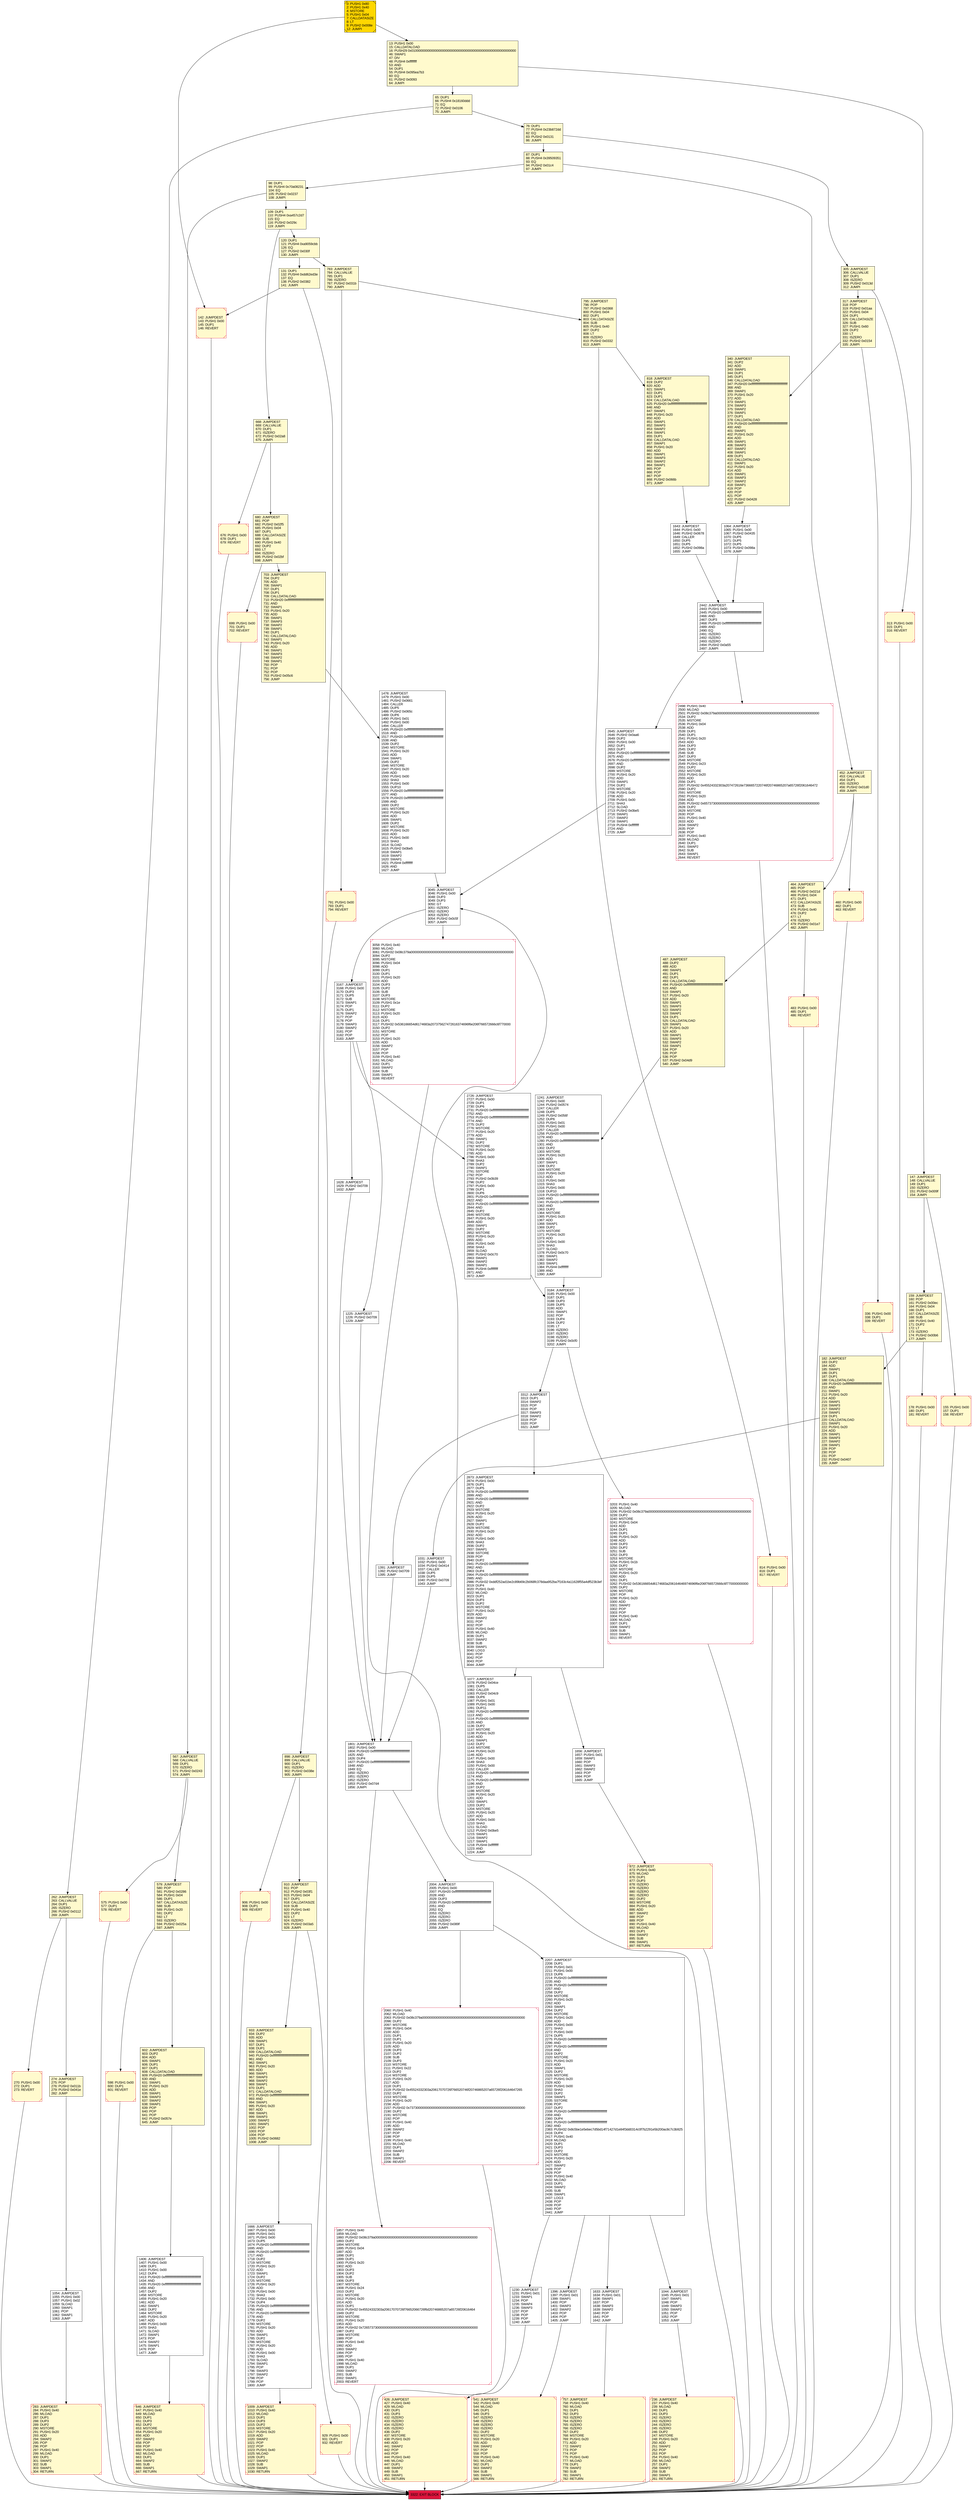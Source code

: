 digraph G {
bgcolor=transparent rankdir=UD;
node [shape=box style=filled color=black fillcolor=white fontname=arial fontcolor=black];
929 [label="929: PUSH1 0x00\l931: DUP1\l932: REVERT\l" fillcolor=lemonchiffon shape=Msquare color=crimson ];
818 [label="818: JUMPDEST\l819: DUP2\l820: ADD\l821: SWAP1\l822: DUP1\l823: DUP1\l824: CALLDATALOAD\l825: PUSH20 0xffffffffffffffffffffffffffffffffffffffff\l846: AND\l847: SWAP1\l848: PUSH1 0x20\l850: ADD\l851: SWAP1\l852: SWAP3\l853: SWAP2\l854: SWAP1\l855: DUP1\l856: CALLDATALOAD\l857: SWAP1\l858: PUSH1 0x20\l860: ADD\l861: SWAP1\l862: SWAP3\l863: SWAP2\l864: SWAP1\l865: POP\l866: POP\l867: POP\l868: PUSH2 0x066b\l871: JUMP\l" fillcolor=lemonchiffon ];
131 [label="131: DUP1\l132: PUSH4 0xdd62ed3e\l137: EQ\l138: PUSH2 0x0382\l141: JUMPI\l" fillcolor=lemonchiffon ];
159 [label="159: JUMPDEST\l160: POP\l161: PUSH2 0x00ec\l164: PUSH1 0x04\l166: DUP1\l167: CALLDATASIZE\l168: SUB\l169: PUSH1 0x40\l171: DUP2\l172: LT\l173: ISZERO\l174: PUSH2 0x00b6\l177: JUMPI\l" fillcolor=lemonchiffon ];
676 [label="676: PUSH1 0x00\l678: DUP1\l679: REVERT\l" fillcolor=lemonchiffon shape=Msquare color=crimson ];
1666 [label="1666: JUMPDEST\l1667: PUSH1 0x00\l1669: PUSH1 0x01\l1671: PUSH1 0x00\l1673: DUP5\l1674: PUSH20 0xffffffffffffffffffffffffffffffffffffffff\l1695: AND\l1696: PUSH20 0xffffffffffffffffffffffffffffffffffffffff\l1717: AND\l1718: DUP2\l1719: MSTORE\l1720: PUSH1 0x20\l1722: ADD\l1723: SWAP1\l1724: DUP2\l1725: MSTORE\l1726: PUSH1 0x20\l1728: ADD\l1729: PUSH1 0x00\l1731: SHA3\l1732: PUSH1 0x00\l1734: DUP4\l1735: PUSH20 0xffffffffffffffffffffffffffffffffffffffff\l1756: AND\l1757: PUSH20 0xffffffffffffffffffffffffffffffffffffffff\l1778: AND\l1779: DUP2\l1780: MSTORE\l1781: PUSH1 0x20\l1783: ADD\l1784: SWAP1\l1785: DUP2\l1786: MSTORE\l1787: PUSH1 0x20\l1789: ADD\l1790: PUSH1 0x00\l1792: SHA3\l1793: SLOAD\l1794: SWAP1\l1795: POP\l1796: SWAP3\l1797: SWAP2\l1798: POP\l1799: POP\l1800: JUMP\l" ];
3058 [label="3058: PUSH1 0x40\l3060: MLOAD\l3061: PUSH32 0x08c379a000000000000000000000000000000000000000000000000000000000\l3094: DUP2\l3095: MSTORE\l3096: PUSH1 0x04\l3098: ADD\l3099: DUP1\l3100: DUP1\l3101: PUSH1 0x20\l3103: ADD\l3104: DUP3\l3105: DUP2\l3106: SUB\l3107: DUP3\l3108: MSTORE\l3109: PUSH1 0x1e\l3111: DUP2\l3112: MSTORE\l3113: PUSH1 0x20\l3115: ADD\l3116: DUP1\l3117: PUSH32 0x536166654d6174683a207375627472616374696f6e206f766572666c6f770000\l3150: DUP2\l3151: MSTORE\l3152: POP\l3153: PUSH1 0x20\l3155: ADD\l3156: SWAP2\l3157: POP\l3158: POP\l3159: PUSH1 0x40\l3161: MLOAD\l3162: DUP1\l3163: SWAP2\l3164: SUB\l3165: SWAP1\l3166: REVERT\l" shape=Msquare color=crimson ];
147 [label="147: JUMPDEST\l148: CALLVALUE\l149: DUP1\l150: ISZERO\l151: PUSH2 0x009f\l154: JUMPI\l" fillcolor=lemonchiffon ];
142 [label="142: JUMPDEST\l143: PUSH1 0x00\l145: DUP1\l146: REVERT\l" fillcolor=lemonchiffon shape=Msquare color=crimson ];
703 [label="703: JUMPDEST\l704: DUP2\l705: ADD\l706: SWAP1\l707: DUP1\l708: DUP1\l709: CALLDATALOAD\l710: PUSH20 0xffffffffffffffffffffffffffffffffffffffff\l731: AND\l732: SWAP1\l733: PUSH1 0x20\l735: ADD\l736: SWAP1\l737: SWAP3\l738: SWAP2\l739: SWAP1\l740: DUP1\l741: CALLDATALOAD\l742: SWAP1\l743: PUSH1 0x20\l745: ADD\l746: SWAP1\l747: SWAP3\l748: SWAP2\l749: SWAP1\l750: POP\l751: POP\l752: POP\l753: PUSH2 0x05c6\l756: JUMP\l" fillcolor=lemonchiffon ];
1225 [label="1225: JUMPDEST\l1226: PUSH2 0x0709\l1229: JUMP\l" ];
814 [label="814: PUSH1 0x00\l816: DUP1\l817: REVERT\l" fillcolor=lemonchiffon shape=Msquare color=crimson ];
1643 [label="1643: JUMPDEST\l1644: PUSH1 0x00\l1646: PUSH2 0x0678\l1649: CALLER\l1650: DUP5\l1651: DUP5\l1652: PUSH2 0x098a\l1655: JUMP\l" ];
910 [label="910: JUMPDEST\l911: POP\l912: PUSH2 0x03f1\l915: PUSH1 0x04\l917: DUP1\l918: CALLDATASIZE\l919: SUB\l920: PUSH1 0x40\l922: DUP2\l923: LT\l924: ISZERO\l925: PUSH2 0x03a5\l928: JUMPI\l" fillcolor=lemonchiffon ];
3167 [label="3167: JUMPDEST\l3168: PUSH1 0x00\l3170: DUP3\l3171: DUP5\l3172: SUB\l3173: SWAP1\l3174: POP\l3175: DUP1\l3176: SWAP2\l3177: POP\l3178: POP\l3179: SWAP3\l3180: SWAP2\l3181: POP\l3182: POP\l3183: JUMP\l" ];
178 [label="178: PUSH1 0x00\l180: DUP1\l181: REVERT\l" fillcolor=lemonchiffon shape=Msquare color=crimson ];
426 [label="426: JUMPDEST\l427: PUSH1 0x40\l429: MLOAD\l430: DUP1\l431: DUP3\l432: ISZERO\l433: ISZERO\l434: ISZERO\l435: ISZERO\l436: DUP2\l437: MSTORE\l438: PUSH1 0x20\l440: ADD\l441: SWAP2\l442: POP\l443: POP\l444: PUSH1 0x40\l446: MLOAD\l447: DUP1\l448: SWAP2\l449: SUB\l450: SWAP1\l451: RETURN\l" fillcolor=lemonchiffon shape=Msquare color=crimson ];
567 [label="567: JUMPDEST\l568: CALLVALUE\l569: DUP1\l570: ISZERO\l571: PUSH2 0x0243\l574: JUMPI\l" fillcolor=lemonchiffon ];
313 [label="313: PUSH1 0x00\l315: DUP1\l316: REVERT\l" fillcolor=lemonchiffon shape=Msquare color=crimson ];
13 [label="13: PUSH1 0x00\l15: CALLDATALOAD\l16: PUSH29 0x0100000000000000000000000000000000000000000000000000000000\l46: SWAP1\l47: DIV\l48: PUSH4 0xffffffff\l53: AND\l54: DUP1\l55: PUSH4 0x095ea7b3\l60: EQ\l61: PUSH2 0x0093\l64: JUMPI\l" fillcolor=lemonchiffon ];
699 [label="699: PUSH1 0x00\l701: DUP1\l702: REVERT\l" fillcolor=lemonchiffon shape=Msquare color=crimson ];
2726 [label="2726: JUMPDEST\l2727: PUSH1 0x00\l2729: DUP1\l2730: DUP6\l2731: PUSH20 0xffffffffffffffffffffffffffffffffffffffff\l2752: AND\l2753: PUSH20 0xffffffffffffffffffffffffffffffffffffffff\l2774: AND\l2775: DUP2\l2776: MSTORE\l2777: PUSH1 0x20\l2779: ADD\l2780: SWAP1\l2781: DUP2\l2782: MSTORE\l2783: PUSH1 0x20\l2785: ADD\l2786: PUSH1 0x00\l2788: SHA3\l2789: DUP2\l2790: SWAP1\l2791: SSTORE\l2792: POP\l2793: PUSH2 0x0b39\l2796: DUP2\l2797: PUSH1 0x00\l2799: DUP1\l2800: DUP6\l2801: PUSH20 0xffffffffffffffffffffffffffffffffffffffff\l2822: AND\l2823: PUSH20 0xffffffffffffffffffffffffffffffffffffffff\l2844: AND\l2845: DUP2\l2846: MSTORE\l2847: PUSH1 0x20\l2849: ADD\l2850: SWAP1\l2851: DUP2\l2852: MSTORE\l2853: PUSH1 0x20\l2855: ADD\l2856: PUSH1 0x00\l2858: SHA3\l2859: SLOAD\l2860: PUSH2 0x0c70\l2863: SWAP1\l2864: SWAP2\l2865: SWAP1\l2866: PUSH4 0xffffffff\l2871: AND\l2872: JUMP\l" ];
1628 [label="1628: JUMPDEST\l1629: PUSH2 0x0709\l1632: JUMP\l" ];
2060 [label="2060: PUSH1 0x40\l2062: MLOAD\l2063: PUSH32 0x08c379a000000000000000000000000000000000000000000000000000000000\l2096: DUP2\l2097: MSTORE\l2098: PUSH1 0x04\l2100: ADD\l2101: DUP1\l2102: DUP1\l2103: PUSH1 0x20\l2105: ADD\l2106: DUP3\l2107: DUP2\l2108: SUB\l2109: DUP3\l2110: MSTORE\l2111: PUSH1 0x22\l2113: DUP2\l2114: MSTORE\l2115: PUSH1 0x20\l2117: ADD\l2118: DUP1\l2119: PUSH32 0x45524332303a20617070726f766520746f20746865207a65726f206164647265\l2152: DUP2\l2153: MSTORE\l2154: PUSH1 0x20\l2156: ADD\l2157: PUSH32 0x7373000000000000000000000000000000000000000000000000000000000000\l2190: DUP2\l2191: MSTORE\l2192: POP\l2193: PUSH1 0x40\l2195: ADD\l2196: SWAP2\l2197: POP\l2198: POP\l2199: PUSH1 0x40\l2201: MLOAD\l2202: DUP1\l2203: SWAP2\l2204: SUB\l2205: SWAP1\l2206: REVERT\l" shape=Msquare color=crimson ];
3312 [label="3312: JUMPDEST\l3313: DUP1\l3314: SWAP2\l3315: POP\l3316: POP\l3317: SWAP3\l3318: SWAP2\l3319: POP\l3320: POP\l3321: JUMP\l" ];
120 [label="120: DUP1\l121: PUSH4 0xa9059cbb\l126: EQ\l127: PUSH2 0x030f\l130: JUMPI\l" fillcolor=lemonchiffon ];
575 [label="575: PUSH1 0x00\l577: DUP1\l578: REVERT\l" fillcolor=lemonchiffon shape=Msquare color=crimson ];
668 [label="668: JUMPDEST\l669: CALLVALUE\l670: DUP1\l671: ISZERO\l672: PUSH2 0x02a8\l675: JUMPI\l" fillcolor=lemonchiffon ];
541 [label="541: JUMPDEST\l542: PUSH1 0x40\l544: MLOAD\l545: DUP1\l546: DUP3\l547: ISZERO\l548: ISZERO\l549: ISZERO\l550: ISZERO\l551: DUP2\l552: MSTORE\l553: PUSH1 0x20\l555: ADD\l556: SWAP2\l557: POP\l558: POP\l559: PUSH1 0x40\l561: MLOAD\l562: DUP1\l563: SWAP2\l564: SUB\l565: SWAP1\l566: RETURN\l" fillcolor=lemonchiffon shape=Msquare color=crimson ];
795 [label="795: JUMPDEST\l796: POP\l797: PUSH2 0x0368\l800: PUSH1 0x04\l802: DUP1\l803: CALLDATASIZE\l804: SUB\l805: PUSH1 0x40\l807: DUP2\l808: LT\l809: ISZERO\l810: PUSH2 0x0332\l813: JUMPI\l" fillcolor=lemonchiffon ];
283 [label="283: JUMPDEST\l284: PUSH1 0x40\l286: MLOAD\l287: DUP1\l288: DUP3\l289: DUP2\l290: MSTORE\l291: PUSH1 0x20\l293: ADD\l294: SWAP2\l295: POP\l296: POP\l297: PUSH1 0x40\l299: MLOAD\l300: DUP1\l301: SWAP2\l302: SUB\l303: SWAP1\l304: RETURN\l" fillcolor=lemonchiffon shape=Msquare color=crimson ];
3184 [label="3184: JUMPDEST\l3185: PUSH1 0x00\l3187: DUP1\l3188: DUP3\l3189: DUP5\l3190: ADD\l3191: SWAP1\l3192: POP\l3193: DUP4\l3194: DUP2\l3195: LT\l3196: ISZERO\l3197: ISZERO\l3198: ISZERO\l3199: PUSH2 0x0cf0\l3202: JUMPI\l" ];
1391 [label="1391: JUMPDEST\l1392: PUSH2 0x0709\l1395: JUMP\l" ];
3203 [label="3203: PUSH1 0x40\l3205: MLOAD\l3206: PUSH32 0x08c379a000000000000000000000000000000000000000000000000000000000\l3239: DUP2\l3240: MSTORE\l3241: PUSH1 0x04\l3243: ADD\l3244: DUP1\l3245: DUP1\l3246: PUSH1 0x20\l3248: ADD\l3249: DUP3\l3250: DUP2\l3251: SUB\l3252: DUP3\l3253: MSTORE\l3254: PUSH1 0x1b\l3256: DUP2\l3257: MSTORE\l3258: PUSH1 0x20\l3260: ADD\l3261: DUP1\l3262: PUSH32 0x536166654d6174683a206164646974696f6e206f766572666c6f770000000000\l3295: DUP2\l3296: MSTORE\l3297: POP\l3298: PUSH1 0x20\l3300: ADD\l3301: SWAP2\l3302: POP\l3303: POP\l3304: PUSH1 0x40\l3306: MLOAD\l3307: DUP1\l3308: SWAP2\l3309: SUB\l3310: SWAP1\l3311: REVERT\l" shape=Msquare color=crimson ];
2645 [label="2645: JUMPDEST\l2646: PUSH2 0x0aa6\l2649: DUP2\l2650: PUSH1 0x00\l2652: DUP1\l2653: DUP7\l2654: PUSH20 0xffffffffffffffffffffffffffffffffffffffff\l2675: AND\l2676: PUSH20 0xffffffffffffffffffffffffffffffffffffffff\l2697: AND\l2698: DUP2\l2699: MSTORE\l2700: PUSH1 0x20\l2702: ADD\l2703: SWAP1\l2704: DUP2\l2705: MSTORE\l2706: PUSH1 0x20\l2708: ADD\l2709: PUSH1 0x00\l2711: SHA3\l2712: SLOAD\l2713: PUSH2 0x0be5\l2716: SWAP1\l2717: SWAP2\l2718: SWAP1\l2719: PUSH4 0xffffffff\l2724: AND\l2725: JUMP\l" ];
906 [label="906: PUSH1 0x00\l908: DUP1\l909: REVERT\l" fillcolor=lemonchiffon shape=Msquare color=crimson ];
1857 [label="1857: PUSH1 0x40\l1859: MLOAD\l1860: PUSH32 0x08c379a000000000000000000000000000000000000000000000000000000000\l1893: DUP2\l1894: MSTORE\l1895: PUSH1 0x04\l1897: ADD\l1898: DUP1\l1899: DUP1\l1900: PUSH1 0x20\l1902: ADD\l1903: DUP3\l1904: DUP2\l1905: SUB\l1906: DUP3\l1907: MSTORE\l1908: PUSH1 0x24\l1910: DUP2\l1911: MSTORE\l1912: PUSH1 0x20\l1914: ADD\l1915: DUP1\l1916: PUSH32 0x45524332303a20617070726f76652066726f6d20746865207a65726f20616464\l1949: DUP2\l1950: MSTORE\l1951: PUSH1 0x20\l1953: ADD\l1954: PUSH32 0x7265737300000000000000000000000000000000000000000000000000000000\l1987: DUP2\l1988: MSTORE\l1989: POP\l1990: PUSH1 0x40\l1992: ADD\l1993: SWAP2\l1994: POP\l1995: POP\l1996: PUSH1 0x40\l1998: MLOAD\l1999: DUP1\l2000: SWAP2\l2001: SUB\l2002: SWAP1\l2003: REVERT\l" shape=Msquare color=crimson ];
270 [label="270: PUSH1 0x00\l272: DUP1\l273: REVERT\l" fillcolor=lemonchiffon shape=Msquare color=crimson ];
933 [label="933: JUMPDEST\l934: DUP2\l935: ADD\l936: SWAP1\l937: DUP1\l938: DUP1\l939: CALLDATALOAD\l940: PUSH20 0xffffffffffffffffffffffffffffffffffffffff\l961: AND\l962: SWAP1\l963: PUSH1 0x20\l965: ADD\l966: SWAP1\l967: SWAP3\l968: SWAP2\l969: SWAP1\l970: DUP1\l971: CALLDATALOAD\l972: PUSH20 0xffffffffffffffffffffffffffffffffffffffff\l993: AND\l994: SWAP1\l995: PUSH1 0x20\l997: ADD\l998: SWAP1\l999: SWAP3\l1000: SWAP2\l1001: SWAP1\l1002: POP\l1003: POP\l1004: POP\l1005: PUSH2 0x0682\l1008: JUMP\l" fillcolor=lemonchiffon ];
98 [label="98: DUP1\l99: PUSH4 0x70a08231\l104: EQ\l105: PUSH2 0x0237\l108: JUMPI\l" fillcolor=lemonchiffon ];
1031 [label="1031: JUMPDEST\l1032: PUSH1 0x00\l1034: PUSH2 0x0414\l1037: CALLER\l1038: DUP5\l1039: DUP5\l1040: PUSH2 0x0709\l1043: JUMP\l" ];
646 [label="646: JUMPDEST\l647: PUSH1 0x40\l649: MLOAD\l650: DUP1\l651: DUP3\l652: DUP2\l653: MSTORE\l654: PUSH1 0x20\l656: ADD\l657: SWAP2\l658: POP\l659: POP\l660: PUSH1 0x40\l662: MLOAD\l663: DUP1\l664: SWAP2\l665: SUB\l666: SWAP1\l667: RETURN\l" fillcolor=lemonchiffon shape=Msquare color=crimson ];
791 [label="791: PUSH1 0x00\l793: DUP1\l794: REVERT\l" fillcolor=lemonchiffon shape=Msquare color=crimson ];
262 [label="262: JUMPDEST\l263: CALLVALUE\l264: DUP1\l265: ISZERO\l266: PUSH2 0x0112\l269: JUMPI\l" fillcolor=lemonchiffon ];
3045 [label="3045: JUMPDEST\l3046: PUSH1 0x00\l3048: DUP3\l3049: DUP3\l3050: GT\l3051: ISZERO\l3052: ISZERO\l3053: ISZERO\l3054: PUSH2 0x0c5f\l3057: JUMPI\l" ];
155 [label="155: PUSH1 0x00\l157: DUP1\l158: REVERT\l" fillcolor=lemonchiffon shape=Msquare color=crimson ];
1077 [label="1077: JUMPDEST\l1078: PUSH2 0x04ce\l1081: DUP5\l1082: CALLER\l1083: PUSH2 0x04c9\l1086: DUP6\l1087: PUSH1 0x01\l1089: PUSH1 0x00\l1091: DUP11\l1092: PUSH20 0xffffffffffffffffffffffffffffffffffffffff\l1113: AND\l1114: PUSH20 0xffffffffffffffffffffffffffffffffffffffff\l1135: AND\l1136: DUP2\l1137: MSTORE\l1138: PUSH1 0x20\l1140: ADD\l1141: SWAP1\l1142: DUP2\l1143: MSTORE\l1144: PUSH1 0x20\l1146: ADD\l1147: PUSH1 0x00\l1149: SHA3\l1150: PUSH1 0x00\l1152: CALLER\l1153: PUSH20 0xffffffffffffffffffffffffffffffffffffffff\l1174: AND\l1175: PUSH20 0xffffffffffffffffffffffffffffffffffffffff\l1196: AND\l1197: DUP2\l1198: MSTORE\l1199: PUSH1 0x20\l1201: ADD\l1202: SWAP1\l1203: DUP2\l1204: MSTORE\l1205: PUSH1 0x20\l1207: ADD\l1208: PUSH1 0x00\l1210: SHA3\l1211: SLOAD\l1212: PUSH2 0x0be5\l1215: SWAP1\l1216: SWAP2\l1217: SWAP1\l1218: PUSH4 0xffffffff\l1223: AND\l1224: JUMP\l" ];
2442 [label="2442: JUMPDEST\l2443: PUSH1 0x00\l2445: PUSH20 0xffffffffffffffffffffffffffffffffffffffff\l2466: AND\l2467: DUP3\l2468: PUSH20 0xffffffffffffffffffffffffffffffffffffffff\l2489: AND\l2490: EQ\l2491: ISZERO\l2492: ISZERO\l2493: ISZERO\l2494: PUSH2 0x0a55\l2497: JUMPI\l" ];
65 [label="65: DUP1\l66: PUSH4 0x18160ddd\l71: EQ\l72: PUSH2 0x0106\l75: JUMPI\l" fillcolor=lemonchiffon ];
317 [label="317: JUMPDEST\l318: POP\l319: PUSH2 0x01aa\l322: PUSH1 0x04\l324: DUP1\l325: CALLDATASIZE\l326: SUB\l327: PUSH1 0x60\l329: DUP2\l330: LT\l331: ISZERO\l332: PUSH2 0x0154\l335: JUMPI\l" fillcolor=lemonchiffon ];
1044 [label="1044: JUMPDEST\l1045: PUSH1 0x01\l1047: SWAP1\l1048: POP\l1049: SWAP3\l1050: SWAP2\l1051: POP\l1052: POP\l1053: JUMP\l" ];
483 [label="483: PUSH1 0x00\l485: DUP1\l486: REVERT\l" fillcolor=lemonchiffon shape=Msquare color=crimson ];
1009 [label="1009: JUMPDEST\l1010: PUSH1 0x40\l1012: MLOAD\l1013: DUP1\l1014: DUP3\l1015: DUP2\l1016: MSTORE\l1017: PUSH1 0x20\l1019: ADD\l1020: SWAP2\l1021: POP\l1022: POP\l1023: PUSH1 0x40\l1025: MLOAD\l1026: DUP1\l1027: SWAP2\l1028: SUB\l1029: SWAP1\l1030: RETURN\l" fillcolor=lemonchiffon shape=Msquare color=crimson ];
2498 [label="2498: PUSH1 0x40\l2500: MLOAD\l2501: PUSH32 0x08c379a000000000000000000000000000000000000000000000000000000000\l2534: DUP2\l2535: MSTORE\l2536: PUSH1 0x04\l2538: ADD\l2539: DUP1\l2540: DUP1\l2541: PUSH1 0x20\l2543: ADD\l2544: DUP3\l2545: DUP2\l2546: SUB\l2547: DUP3\l2548: MSTORE\l2549: PUSH1 0x23\l2551: DUP2\l2552: MSTORE\l2553: PUSH1 0x20\l2555: ADD\l2556: DUP1\l2557: PUSH32 0x45524332303a207472616e7366657220746f20746865207a65726f2061646472\l2590: DUP2\l2591: MSTORE\l2592: PUSH1 0x20\l2594: ADD\l2595: PUSH32 0x6573730000000000000000000000000000000000000000000000000000000000\l2628: DUP2\l2629: MSTORE\l2630: POP\l2631: PUSH1 0x40\l2633: ADD\l2634: SWAP2\l2635: POP\l2636: POP\l2637: PUSH1 0x40\l2639: MLOAD\l2640: DUP1\l2641: SWAP2\l2642: SUB\l2643: SWAP1\l2644: REVERT\l" shape=Msquare color=crimson ];
274 [label="274: JUMPDEST\l275: POP\l276: PUSH2 0x011b\l279: PUSH2 0x041e\l282: JUMP\l" fillcolor=lemonchiffon ];
757 [label="757: JUMPDEST\l758: PUSH1 0x40\l760: MLOAD\l761: DUP1\l762: DUP3\l763: ISZERO\l764: ISZERO\l765: ISZERO\l766: ISZERO\l767: DUP2\l768: MSTORE\l769: PUSH1 0x20\l771: ADD\l772: SWAP2\l773: POP\l774: POP\l775: PUSH1 0x40\l777: MLOAD\l778: DUP1\l779: SWAP2\l780: SUB\l781: SWAP1\l782: RETURN\l" fillcolor=lemonchiffon shape=Msquare color=crimson ];
1230 [label="1230: JUMPDEST\l1231: PUSH1 0x01\l1233: SWAP1\l1234: POP\l1235: SWAP4\l1236: SWAP3\l1237: POP\l1238: POP\l1239: POP\l1240: JUMP\l" ];
1633 [label="1633: JUMPDEST\l1634: PUSH1 0x01\l1636: SWAP1\l1637: POP\l1638: SWAP3\l1639: SWAP2\l1640: POP\l1641: POP\l1642: JUMP\l" ];
1241 [label="1241: JUMPDEST\l1242: PUSH1 0x00\l1244: PUSH2 0x0574\l1247: CALLER\l1248: DUP5\l1249: PUSH2 0x056f\l1252: DUP6\l1253: PUSH1 0x01\l1255: PUSH1 0x00\l1257: CALLER\l1258: PUSH20 0xffffffffffffffffffffffffffffffffffffffff\l1279: AND\l1280: PUSH20 0xffffffffffffffffffffffffffffffffffffffff\l1301: AND\l1302: DUP2\l1303: MSTORE\l1304: PUSH1 0x20\l1306: ADD\l1307: SWAP1\l1308: DUP2\l1309: MSTORE\l1310: PUSH1 0x20\l1312: ADD\l1313: PUSH1 0x00\l1315: SHA3\l1316: PUSH1 0x00\l1318: DUP10\l1319: PUSH20 0xffffffffffffffffffffffffffffffffffffffff\l1340: AND\l1341: PUSH20 0xffffffffffffffffffffffffffffffffffffffff\l1362: AND\l1363: DUP2\l1364: MSTORE\l1365: PUSH1 0x20\l1367: ADD\l1368: SWAP1\l1369: DUP2\l1370: MSTORE\l1371: PUSH1 0x20\l1373: ADD\l1374: PUSH1 0x00\l1376: SHA3\l1377: SLOAD\l1378: PUSH2 0x0c70\l1381: SWAP1\l1382: SWAP2\l1383: SWAP1\l1384: PUSH4 0xffffffff\l1389: AND\l1390: JUMP\l" ];
898 [label="898: JUMPDEST\l899: CALLVALUE\l900: DUP1\l901: ISZERO\l902: PUSH2 0x038e\l905: JUMPI\l" fillcolor=lemonchiffon ];
182 [label="182: JUMPDEST\l183: DUP2\l184: ADD\l185: SWAP1\l186: DUP1\l187: DUP1\l188: CALLDATALOAD\l189: PUSH20 0xffffffffffffffffffffffffffffffffffffffff\l210: AND\l211: SWAP1\l212: PUSH1 0x20\l214: ADD\l215: SWAP1\l216: SWAP3\l217: SWAP2\l218: SWAP1\l219: DUP1\l220: CALLDATALOAD\l221: SWAP1\l222: PUSH1 0x20\l224: ADD\l225: SWAP1\l226: SWAP3\l227: SWAP2\l228: SWAP1\l229: POP\l230: POP\l231: POP\l232: PUSH2 0x0407\l235: JUMP\l" fillcolor=lemonchiffon ];
236 [label="236: JUMPDEST\l237: PUSH1 0x40\l239: MLOAD\l240: DUP1\l241: DUP3\l242: ISZERO\l243: ISZERO\l244: ISZERO\l245: ISZERO\l246: DUP2\l247: MSTORE\l248: PUSH1 0x20\l250: ADD\l251: SWAP2\l252: POP\l253: POP\l254: PUSH1 0x40\l256: MLOAD\l257: DUP1\l258: SWAP2\l259: SUB\l260: SWAP1\l261: RETURN\l" fillcolor=lemonchiffon shape=Msquare color=crimson ];
680 [label="680: JUMPDEST\l681: POP\l682: PUSH2 0x02f5\l685: PUSH1 0x04\l687: DUP1\l688: CALLDATASIZE\l689: SUB\l690: PUSH1 0x40\l692: DUP2\l693: LT\l694: ISZERO\l695: PUSH2 0x02bf\l698: JUMPI\l" fillcolor=lemonchiffon ];
1656 [label="1656: JUMPDEST\l1657: PUSH1 0x01\l1659: SWAP1\l1660: POP\l1661: SWAP3\l1662: SWAP2\l1663: POP\l1664: POP\l1665: JUMP\l" ];
872 [label="872: JUMPDEST\l873: PUSH1 0x40\l875: MLOAD\l876: DUP1\l877: DUP3\l878: ISZERO\l879: ISZERO\l880: ISZERO\l881: ISZERO\l882: DUP2\l883: MSTORE\l884: PUSH1 0x20\l886: ADD\l887: SWAP2\l888: POP\l889: POP\l890: PUSH1 0x40\l892: MLOAD\l893: DUP1\l894: SWAP2\l895: SUB\l896: SWAP1\l897: RETURN\l" fillcolor=lemonchiffon shape=Msquare color=crimson ];
1054 [label="1054: JUMPDEST\l1055: PUSH1 0x00\l1057: PUSH1 0x02\l1059: SLOAD\l1060: SWAP1\l1061: POP\l1062: SWAP1\l1063: JUMP\l" ];
1064 [label="1064: JUMPDEST\l1065: PUSH1 0x00\l1067: PUSH2 0x0435\l1070: DUP5\l1071: DUP5\l1072: DUP5\l1073: PUSH2 0x098a\l1076: JUMP\l" ];
87 [label="87: DUP1\l88: PUSH4 0x39509351\l93: EQ\l94: PUSH2 0x01c4\l97: JUMPI\l" fillcolor=lemonchiffon ];
1396 [label="1396: JUMPDEST\l1397: PUSH1 0x01\l1399: SWAP1\l1400: POP\l1401: SWAP3\l1402: SWAP2\l1403: POP\l1404: POP\l1405: JUMP\l" ];
783 [label="783: JUMPDEST\l784: CALLVALUE\l785: DUP1\l786: ISZERO\l787: PUSH2 0x031b\l790: JUMPI\l" fillcolor=lemonchiffon ];
1478 [label="1478: JUMPDEST\l1479: PUSH1 0x00\l1481: PUSH2 0x0661\l1484: CALLER\l1485: DUP5\l1486: PUSH2 0x065c\l1489: DUP6\l1490: PUSH1 0x01\l1492: PUSH1 0x00\l1494: CALLER\l1495: PUSH20 0xffffffffffffffffffffffffffffffffffffffff\l1516: AND\l1517: PUSH20 0xffffffffffffffffffffffffffffffffffffffff\l1538: AND\l1539: DUP2\l1540: MSTORE\l1541: PUSH1 0x20\l1543: ADD\l1544: SWAP1\l1545: DUP2\l1546: MSTORE\l1547: PUSH1 0x20\l1549: ADD\l1550: PUSH1 0x00\l1552: SHA3\l1553: PUSH1 0x00\l1555: DUP10\l1556: PUSH20 0xffffffffffffffffffffffffffffffffffffffff\l1577: AND\l1578: PUSH20 0xffffffffffffffffffffffffffffffffffffffff\l1599: AND\l1600: DUP2\l1601: MSTORE\l1602: PUSH1 0x20\l1604: ADD\l1605: SWAP1\l1606: DUP2\l1607: MSTORE\l1608: PUSH1 0x20\l1610: ADD\l1611: PUSH1 0x00\l1613: SHA3\l1614: SLOAD\l1615: PUSH2 0x0be5\l1618: SWAP1\l1619: SWAP2\l1620: SWAP1\l1621: PUSH4 0xffffffff\l1626: AND\l1627: JUMP\l" ];
2004 [label="2004: JUMPDEST\l2005: PUSH1 0x00\l2007: PUSH20 0xffffffffffffffffffffffffffffffffffffffff\l2028: AND\l2029: DUP3\l2030: PUSH20 0xffffffffffffffffffffffffffffffffffffffff\l2051: AND\l2052: EQ\l2053: ISZERO\l2054: ISZERO\l2055: ISZERO\l2056: PUSH2 0x089f\l2059: JUMPI\l" ];
2207 [label="2207: JUMPDEST\l2208: DUP1\l2209: PUSH1 0x01\l2211: PUSH1 0x00\l2213: DUP6\l2214: PUSH20 0xffffffffffffffffffffffffffffffffffffffff\l2235: AND\l2236: PUSH20 0xffffffffffffffffffffffffffffffffffffffff\l2257: AND\l2258: DUP2\l2259: MSTORE\l2260: PUSH1 0x20\l2262: ADD\l2263: SWAP1\l2264: DUP2\l2265: MSTORE\l2266: PUSH1 0x20\l2268: ADD\l2269: PUSH1 0x00\l2271: SHA3\l2272: PUSH1 0x00\l2274: DUP5\l2275: PUSH20 0xffffffffffffffffffffffffffffffffffffffff\l2296: AND\l2297: PUSH20 0xffffffffffffffffffffffffffffffffffffffff\l2318: AND\l2319: DUP2\l2320: MSTORE\l2321: PUSH1 0x20\l2323: ADD\l2324: SWAP1\l2325: DUP2\l2326: MSTORE\l2327: PUSH1 0x20\l2329: ADD\l2330: PUSH1 0x00\l2332: SHA3\l2333: DUP2\l2334: SWAP1\l2335: SSTORE\l2336: POP\l2337: DUP2\l2338: PUSH20 0xffffffffffffffffffffffffffffffffffffffff\l2359: AND\l2360: DUP4\l2361: PUSH20 0xffffffffffffffffffffffffffffffffffffffff\l2382: AND\l2383: PUSH32 0x8c5be1e5ebec7d5bd14f71427d1e84f3dd0314c0f7b2291e5b200ac8c7c3b925\l2416: DUP4\l2417: PUSH1 0x40\l2419: MLOAD\l2420: DUP1\l2421: DUP3\l2422: DUP2\l2423: MSTORE\l2424: PUSH1 0x20\l2426: ADD\l2427: SWAP2\l2428: POP\l2429: POP\l2430: PUSH1 0x40\l2432: MLOAD\l2433: DUP1\l2434: SWAP2\l2435: SUB\l2436: SWAP1\l2437: LOG3\l2438: POP\l2439: POP\l2440: POP\l2441: JUMP\l" ];
76 [label="76: DUP1\l77: PUSH4 0x23b872dd\l82: EQ\l83: PUSH2 0x0131\l86: JUMPI\l" fillcolor=lemonchiffon ];
1406 [label="1406: JUMPDEST\l1407: PUSH1 0x00\l1409: DUP1\l1410: PUSH1 0x00\l1412: DUP4\l1413: PUSH20 0xffffffffffffffffffffffffffffffffffffffff\l1434: AND\l1435: PUSH20 0xffffffffffffffffffffffffffffffffffffffff\l1456: AND\l1457: DUP2\l1458: MSTORE\l1459: PUSH1 0x20\l1461: ADD\l1462: SWAP1\l1463: DUP2\l1464: MSTORE\l1465: PUSH1 0x20\l1467: ADD\l1468: PUSH1 0x00\l1470: SHA3\l1471: SLOAD\l1472: SWAP1\l1473: POP\l1474: SWAP2\l1475: SWAP1\l1476: POP\l1477: JUMP\l" ];
460 [label="460: PUSH1 0x00\l462: DUP1\l463: REVERT\l" fillcolor=lemonchiffon shape=Msquare color=crimson ];
579 [label="579: JUMPDEST\l580: POP\l581: PUSH2 0x0286\l584: PUSH1 0x04\l586: DUP1\l587: CALLDATASIZE\l588: SUB\l589: PUSH1 0x20\l591: DUP2\l592: LT\l593: ISZERO\l594: PUSH2 0x025a\l597: JUMPI\l" fillcolor=lemonchiffon ];
336 [label="336: PUSH1 0x00\l338: DUP1\l339: REVERT\l" fillcolor=lemonchiffon shape=Msquare color=crimson ];
305 [label="305: JUMPDEST\l306: CALLVALUE\l307: DUP1\l308: ISZERO\l309: PUSH2 0x013d\l312: JUMPI\l" fillcolor=lemonchiffon ];
0 [label="0: PUSH1 0x80\l2: PUSH1 0x40\l4: MSTORE\l5: PUSH1 0x04\l7: CALLDATASIZE\l8: LT\l9: PUSH2 0x008e\l12: JUMPI\l" fillcolor=lemonchiffon shape=Msquare fillcolor=gold ];
598 [label="598: PUSH1 0x00\l600: DUP1\l601: REVERT\l" fillcolor=lemonchiffon shape=Msquare color=crimson ];
487 [label="487: JUMPDEST\l488: DUP2\l489: ADD\l490: SWAP1\l491: DUP1\l492: DUP1\l493: CALLDATALOAD\l494: PUSH20 0xffffffffffffffffffffffffffffffffffffffff\l515: AND\l516: SWAP1\l517: PUSH1 0x20\l519: ADD\l520: SWAP1\l521: SWAP3\l522: SWAP2\l523: SWAP1\l524: DUP1\l525: CALLDATALOAD\l526: SWAP1\l527: PUSH1 0x20\l529: ADD\l530: SWAP1\l531: SWAP3\l532: SWAP2\l533: SWAP1\l534: POP\l535: POP\l536: POP\l537: PUSH2 0x04d9\l540: JUMP\l" fillcolor=lemonchiffon ];
602 [label="602: JUMPDEST\l603: DUP2\l604: ADD\l605: SWAP1\l606: DUP1\l607: DUP1\l608: CALLDATALOAD\l609: PUSH20 0xffffffffffffffffffffffffffffffffffffffff\l630: AND\l631: SWAP1\l632: PUSH1 0x20\l634: ADD\l635: SWAP1\l636: SWAP3\l637: SWAP2\l638: SWAP1\l639: POP\l640: POP\l641: POP\l642: PUSH2 0x057e\l645: JUMP\l" fillcolor=lemonchiffon ];
109 [label="109: DUP1\l110: PUSH4 0xa457c2d7\l115: EQ\l116: PUSH2 0x029c\l119: JUMPI\l" fillcolor=lemonchiffon ];
3322 [label="3322: EXIT BLOCK\l" fillcolor=crimson ];
464 [label="464: JUMPDEST\l465: POP\l466: PUSH2 0x021d\l469: PUSH1 0x04\l471: DUP1\l472: CALLDATASIZE\l473: SUB\l474: PUSH1 0x40\l476: DUP2\l477: LT\l478: ISZERO\l479: PUSH2 0x01e7\l482: JUMPI\l" fillcolor=lemonchiffon ];
1801 [label="1801: JUMPDEST\l1802: PUSH1 0x00\l1804: PUSH20 0xffffffffffffffffffffffffffffffffffffffff\l1825: AND\l1826: DUP4\l1827: PUSH20 0xffffffffffffffffffffffffffffffffffffffff\l1848: AND\l1849: EQ\l1850: ISZERO\l1851: ISZERO\l1852: ISZERO\l1853: PUSH2 0x07d4\l1856: JUMPI\l" ];
452 [label="452: JUMPDEST\l453: CALLVALUE\l454: DUP1\l455: ISZERO\l456: PUSH2 0x01d0\l459: JUMPI\l" fillcolor=lemonchiffon ];
340 [label="340: JUMPDEST\l341: DUP2\l342: ADD\l343: SWAP1\l344: DUP1\l345: DUP1\l346: CALLDATALOAD\l347: PUSH20 0xffffffffffffffffffffffffffffffffffffffff\l368: AND\l369: SWAP1\l370: PUSH1 0x20\l372: ADD\l373: SWAP1\l374: SWAP3\l375: SWAP2\l376: SWAP1\l377: DUP1\l378: CALLDATALOAD\l379: PUSH20 0xffffffffffffffffffffffffffffffffffffffff\l400: AND\l401: SWAP1\l402: PUSH1 0x20\l404: ADD\l405: SWAP1\l406: SWAP3\l407: SWAP2\l408: SWAP1\l409: DUP1\l410: CALLDATALOAD\l411: SWAP1\l412: PUSH1 0x20\l414: ADD\l415: SWAP1\l416: SWAP3\l417: SWAP2\l418: SWAP1\l419: POP\l420: POP\l421: POP\l422: PUSH2 0x0428\l425: JUMP\l" fillcolor=lemonchiffon ];
2873 [label="2873: JUMPDEST\l2874: PUSH1 0x00\l2876: DUP1\l2877: DUP5\l2878: PUSH20 0xffffffffffffffffffffffffffffffffffffffff\l2899: AND\l2900: PUSH20 0xffffffffffffffffffffffffffffffffffffffff\l2921: AND\l2922: DUP2\l2923: MSTORE\l2924: PUSH1 0x20\l2926: ADD\l2927: SWAP1\l2928: DUP2\l2929: MSTORE\l2930: PUSH1 0x20\l2932: ADD\l2933: PUSH1 0x00\l2935: SHA3\l2936: DUP2\l2937: SWAP1\l2938: SSTORE\l2939: POP\l2940: DUP2\l2941: PUSH20 0xffffffffffffffffffffffffffffffffffffffff\l2962: AND\l2963: DUP4\l2964: PUSH20 0xffffffffffffffffffffffffffffffffffffffff\l2985: AND\l2986: PUSH32 0xddf252ad1be2c89b69c2b068fc378daa952ba7f163c4a11628f55a4df523b3ef\l3019: DUP4\l3020: PUSH1 0x40\l3022: MLOAD\l3023: DUP1\l3024: DUP3\l3025: DUP2\l3026: MSTORE\l3027: PUSH1 0x20\l3029: ADD\l3030: SWAP2\l3031: POP\l3032: POP\l3033: PUSH1 0x40\l3035: MLOAD\l3036: DUP1\l3037: SWAP2\l3038: SUB\l3039: SWAP1\l3040: LOG3\l3041: POP\l3042: POP\l3043: POP\l3044: JUMP\l" ];
3167 -> 1225;
452 -> 464;
1633 -> 757;
567 -> 575;
65 -> 262;
336 -> 3322;
1077 -> 3045;
598 -> 3322;
818 -> 1643;
159 -> 178;
452 -> 460;
602 -> 1406;
13 -> 147;
2442 -> 2645;
76 -> 305;
262 -> 270;
1801 -> 2004;
120 -> 131;
2645 -> 3045;
274 -> 1054;
87 -> 452;
13 -> 65;
236 -> 3322;
933 -> 1666;
2207 -> 1633;
2873 -> 1656;
795 -> 814;
2207 -> 1230;
1643 -> 2442;
757 -> 3322;
3312 -> 1391;
3045 -> 3167;
2207 -> 1396;
464 -> 483;
317 -> 340;
783 -> 795;
1666 -> 1009;
159 -> 182;
791 -> 3322;
305 -> 317;
131 -> 898;
317 -> 336;
1857 -> 3322;
283 -> 3322;
3203 -> 3322;
65 -> 76;
270 -> 3322;
783 -> 791;
2207 -> 1044;
109 -> 668;
680 -> 703;
1230 -> 426;
313 -> 3322;
3312 -> 2873;
1241 -> 3184;
575 -> 3322;
898 -> 906;
1064 -> 2442;
305 -> 313;
426 -> 3322;
0 -> 13;
87 -> 98;
703 -> 1478;
1044 -> 236;
1225 -> 1801;
142 -> 3322;
668 -> 680;
3058 -> 3322;
814 -> 3322;
2004 -> 2060;
2442 -> 2498;
0 -> 142;
262 -> 274;
1054 -> 283;
3184 -> 3203;
2004 -> 2207;
464 -> 487;
579 -> 598;
1656 -> 872;
131 -> 142;
579 -> 602;
147 -> 159;
910 -> 929;
3167 -> 1628;
3167 -> 2726;
460 -> 3322;
795 -> 818;
910 -> 933;
668 -> 676;
340 -> 1064;
98 -> 567;
872 -> 3322;
2726 -> 3184;
147 -> 155;
487 -> 1241;
3184 -> 3312;
76 -> 87;
483 -> 3322;
1009 -> 3322;
2498 -> 3322;
3045 -> 3058;
155 -> 3322;
898 -> 910;
2873 -> 1077;
98 -> 109;
1031 -> 1801;
680 -> 699;
646 -> 3322;
906 -> 3322;
1478 -> 3045;
1801 -> 1857;
1391 -> 1801;
541 -> 3322;
1406 -> 646;
699 -> 3322;
109 -> 120;
1628 -> 1801;
2060 -> 3322;
567 -> 579;
178 -> 3322;
929 -> 3322;
182 -> 1031;
1396 -> 541;
120 -> 783;
676 -> 3322;
}